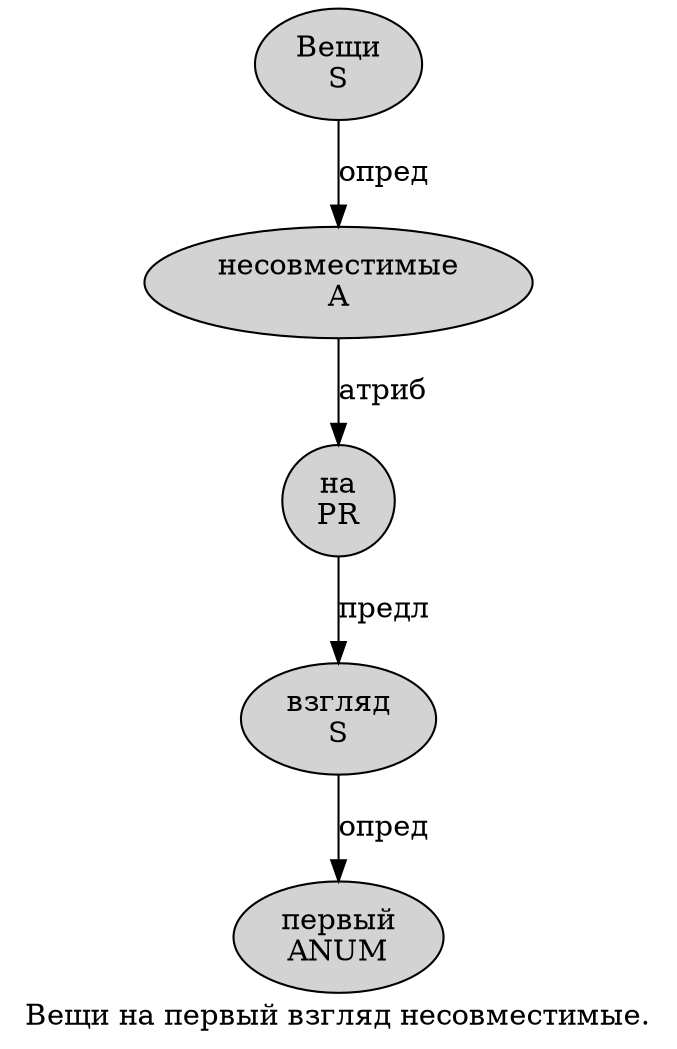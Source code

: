 digraph SENTENCE_440 {
	graph [label="Вещи на первый взгляд несовместимые."]
	node [style=filled]
		0 [label="Вещи
S" color="" fillcolor=lightgray penwidth=1 shape=ellipse]
		1 [label="на
PR" color="" fillcolor=lightgray penwidth=1 shape=ellipse]
		2 [label="первый
ANUM" color="" fillcolor=lightgray penwidth=1 shape=ellipse]
		3 [label="взгляд
S" color="" fillcolor=lightgray penwidth=1 shape=ellipse]
		4 [label="несовместимые
A" color="" fillcolor=lightgray penwidth=1 shape=ellipse]
			1 -> 3 [label="предл"]
			4 -> 1 [label="атриб"]
			0 -> 4 [label="опред"]
			3 -> 2 [label="опред"]
}